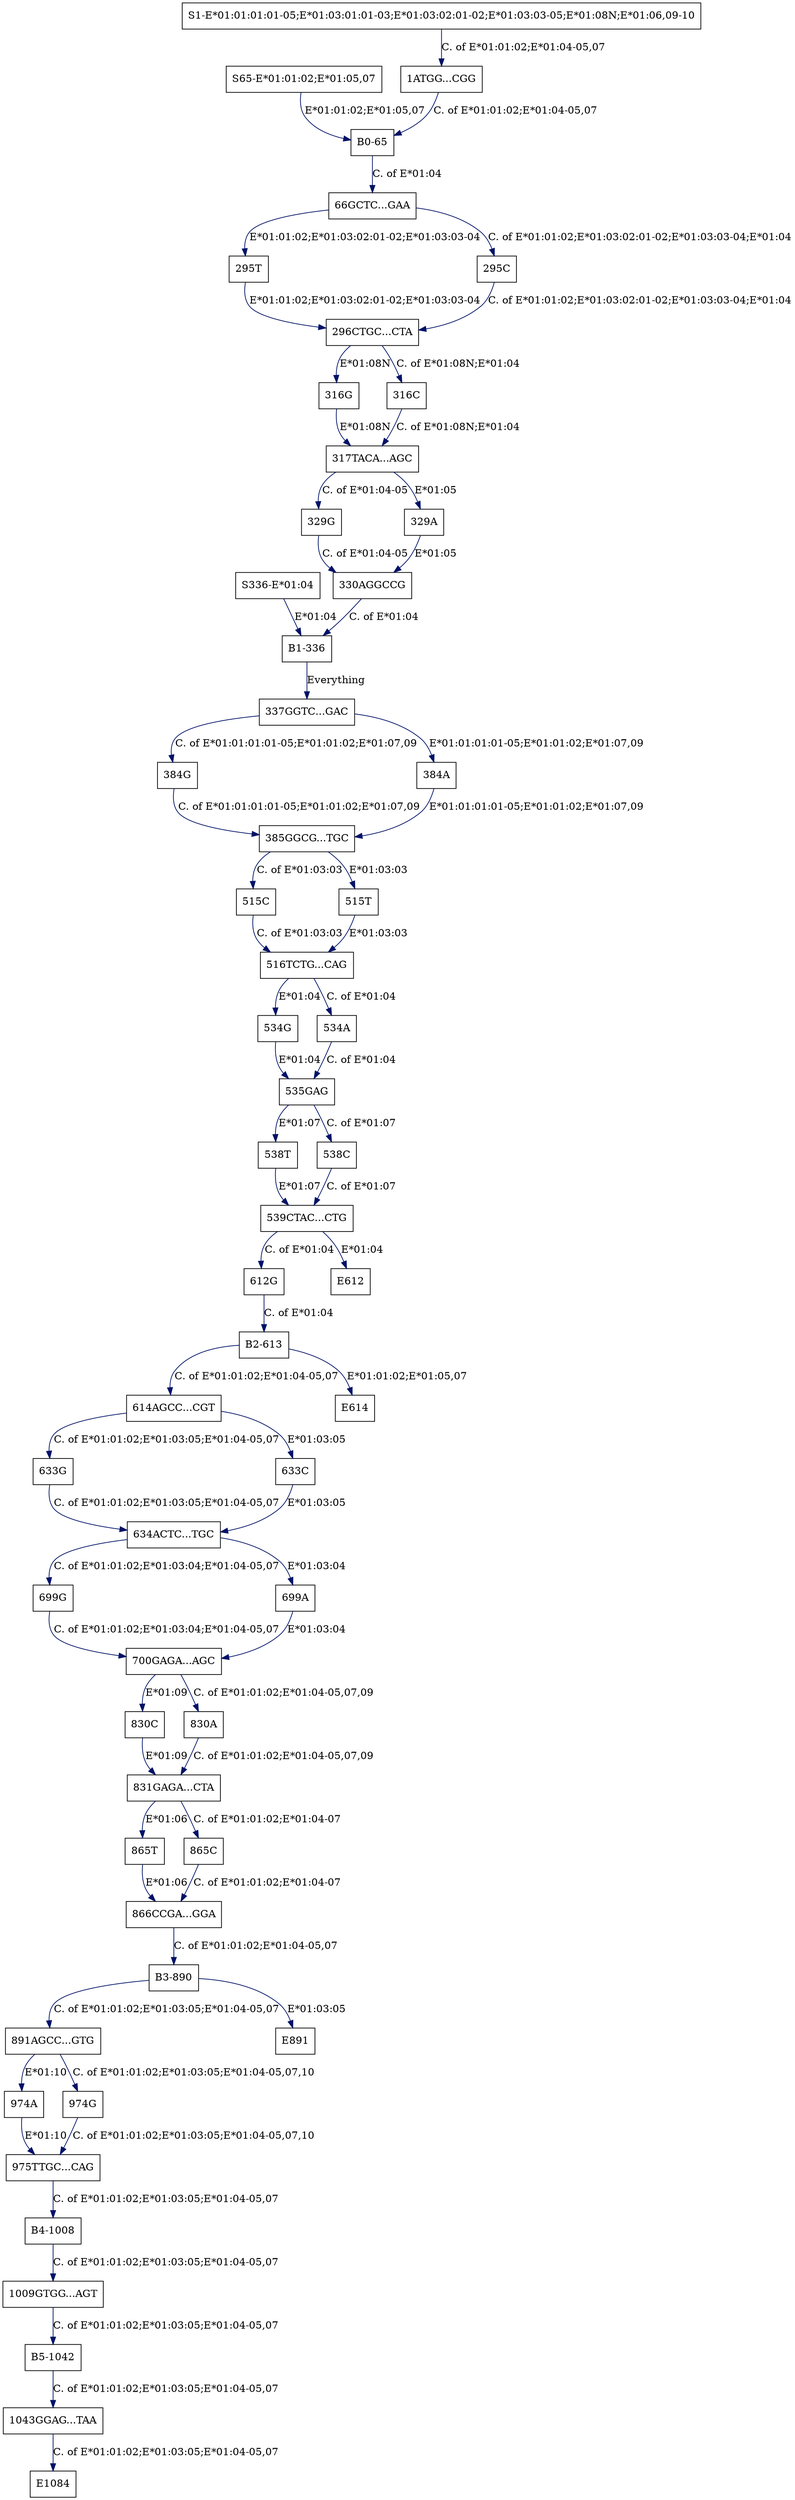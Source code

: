 digraph G {
  "295T" [shape=box, ];
  "515C" [shape=box, ];
  "614AGCC...CGT" [shape=box, ];
  "B5-1042" [shape=box, ];
  "534G" [shape=box, ];
  "1043GGAG...TAA" [shape=box, ];
  "699G" [shape=box, ];
  "891AGCC...GTG" [shape=box, ];
  "S1-E*01:01:01:01-05;E*01:03:01:01-03;E*01:03:02:01-02;E*01:03:03-05;E*01:08N;E*01:06,09-10" [
  shape=box, ];
  "539CTAC...CTG" [shape=box, ];
  "B3-890" [shape=box, ];
  "385GGCG...TGC" [shape=box, ];
  "535GAG" [shape=box, ];
  "975TTGC...CAG" [shape=box, ];
  "633G" [shape=box, ];
  "1009GTGG...AGT" [shape=box, ];
  "E614" [shape=box, ];
  "337GGTC...GAC" [shape=box, ];
  "S65-E*01:01:02;E*01:05,07" [shape=box, ];
  "B2-613" [shape=box, ];
  "B1-336" [shape=box, ];
  "534A" [shape=box, ];
  "831GAGA...CTA" [shape=box, ];
  "516TCTG...CAG" [shape=box, ];
  "865T" [shape=box, ];
  "612G" [shape=box, ];
  "316G" [shape=box, ];
  "E612" [shape=box, ];
  "330AGGCCG" [shape=box, ];
  "296CTGC...CTA" [shape=box, ];
  "699A" [shape=box, ];
  "634ACTC...TGC" [shape=box, ];
  "E1084" [shape=box, ];
  "329G" [shape=box, ];
  "538T" [shape=box, ];
  "515T" [shape=box, ];
  "B0-65" [shape=box, ];
  "830C" [shape=box, ];
  "974A" [shape=box, ];
  "974G" [shape=box, ];
  "295C" [shape=box, ];
  "1ATGG...CGG" [shape=box, ];
  "S336-E*01:04" [shape=box, ];
  "E891" [shape=box, ];
  "538C" [shape=box, ];
  "B4-1008" [shape=box, ];
  "866CCGA...GGA" [shape=box, ];
  "384G" [shape=box, ];
  "633C" [shape=box, ];
  "384A" [shape=box, ];
  "830A" [shape=box, ];
  "329A" [shape=box, ];
  "317TACA...AGC" [shape=box, ];
  "66GCTC...GAA" [shape=box, ];
  "316C" [shape=box, ];
  "865C" [shape=box, ];
  "700GAGA...AGC" [shape=box, ];
  
  
  edge [color="#001267", ];
  "295T" -> "296CTGC...CTA" [label="E*01:01:02;E*01:03:02:01-02;E*01:03:03-04",
                             ];
  "515C" -> "516TCTG...CAG" [label="C. of E*01:03:03", ];
  "614AGCC...CGT" -> "633C" [label="E*01:03:05", ];
  "614AGCC...CGT" -> "633G" [label="C. of E*01:01:02;E*01:03:05;E*01:04-05,07",
                             ];
  "B5-1042" -> "1043GGAG...TAA" [label="C. of E*01:01:02;E*01:03:05;E*01:04-05,07",
                                 ];
  "534G" -> "535GAG" [label="E*01:04", ];
  "1043GGAG...TAA" -> "E1084" [label="C. of E*01:01:02;E*01:03:05;E*01:04-05,07",
                               ];
  "699G" -> "700GAGA...AGC" [label="C. of E*01:01:02;E*01:03:04;E*01:04-05,07",
                             ];
  "891AGCC...GTG" -> "974A" [label="E*01:10", ];
  "891AGCC...GTG" -> "974G" [label="C. of E*01:01:02;E*01:03:05;E*01:04-05,07,10",
                             ];
  "S1-E*01:01:01:01-05;E*01:03:01:01-03;E*01:03:02:01-02;E*01:03:03-05;E*01:08N;E*01:06,09-10" -> "1ATGG...CGG" [
  label="C. of E*01:01:02;E*01:04-05,07", ];
  "539CTAC...CTG" -> "E612" [label="E*01:04", ];
  "539CTAC...CTG" -> "612G" [label="C. of E*01:04", ];
  "B3-890" -> "E891" [label="E*01:03:05", ];
  "B3-890" -> "891AGCC...GTG" [label="C. of E*01:01:02;E*01:03:05;E*01:04-05,07",
                               ];
  "385GGCG...TGC" -> "515C" [label="C. of E*01:03:03", ];
  "385GGCG...TGC" -> "515T" [label="E*01:03:03", ];
  "535GAG" -> "538C" [label="C. of E*01:07", ];
  "535GAG" -> "538T" [label="E*01:07", ];
  "975TTGC...CAG" -> "B4-1008" [label="C. of E*01:01:02;E*01:03:05;E*01:04-05,07",
                                ];
  "633G" -> "634ACTC...TGC" [label="C. of E*01:01:02;E*01:03:05;E*01:04-05,07",
                             ];
  "1009GTGG...AGT" -> "B5-1042" [label="C. of E*01:01:02;E*01:03:05;E*01:04-05,07",
                                 ];
  "337GGTC...GAC" -> "384A" [label="E*01:01:01:01-05;E*01:01:02;E*01:07,09", ];
  "337GGTC...GAC" -> "384G" [label="C. of E*01:01:01:01-05;E*01:01:02;E*01:07,09",
                             ];
  "S65-E*01:01:02;E*01:05,07" -> "B0-65" [label="E*01:01:02;E*01:05,07", ];
  "B2-613" -> "E614" [label="E*01:01:02;E*01:05,07", ];
  "B2-613" -> "614AGCC...CGT" [label="C. of E*01:01:02;E*01:04-05,07", ];
  "B1-336" -> "337GGTC...GAC" [label="Everything", ];
  "534A" -> "535GAG" [label="C. of E*01:04", ];
  "831GAGA...CTA" -> "865C" [label="C. of E*01:01:02;E*01:04-07", ];
  "831GAGA...CTA" -> "865T" [label="E*01:06", ];
  "516TCTG...CAG" -> "534A" [label="C. of E*01:04", ];
  "516TCTG...CAG" -> "534G" [label="E*01:04", ];
  "865T" -> "866CCGA...GGA" [label="E*01:06", ];
  "612G" -> "B2-613" [label="C. of E*01:04", ];
  "316G" -> "317TACA...AGC" [label="E*01:08N", ];
  "330AGGCCG" -> "B1-336" [label="C. of E*01:04", ];
  "296CTGC...CTA" -> "316C" [label="C. of E*01:08N;E*01:04", ];
  "296CTGC...CTA" -> "316G" [label="E*01:08N", ];
  "699A" -> "700GAGA...AGC" [label="E*01:03:04", ];
  "634ACTC...TGC" -> "699A" [label="E*01:03:04", ];
  "634ACTC...TGC" -> "699G" [label="C. of E*01:01:02;E*01:03:04;E*01:04-05,07",
                             ];
  "329G" -> "330AGGCCG" [label="C. of E*01:04-05", ];
  "538T" -> "539CTAC...CTG" [label="E*01:07", ];
  "515T" -> "516TCTG...CAG" [label="E*01:03:03", ];
  "B0-65" -> "66GCTC...GAA" [label="C. of E*01:04", ];
  "830C" -> "831GAGA...CTA" [label="E*01:09", ];
  "974A" -> "975TTGC...CAG" [label="E*01:10", ];
  "974G" -> "975TTGC...CAG" [label="C. of E*01:01:02;E*01:03:05;E*01:04-05,07,10",
                             ];
  "295C" -> "296CTGC...CTA" [label="C. of E*01:01:02;E*01:03:02:01-02;E*01:03:03-04;E*01:04",
                             ];
  "1ATGG...CGG" -> "B0-65" [label="C. of E*01:01:02;E*01:04-05,07", ];
  "S336-E*01:04" -> "B1-336" [label="E*01:04", ];
  "538C" -> "539CTAC...CTG" [label="C. of E*01:07", ];
  "B4-1008" -> "1009GTGG...AGT" [label="C. of E*01:01:02;E*01:03:05;E*01:04-05,07",
                                 ];
  "866CCGA...GGA" -> "B3-890" [label="C. of E*01:01:02;E*01:04-05,07", ];
  "384G" -> "385GGCG...TGC" [label="C. of E*01:01:01:01-05;E*01:01:02;E*01:07,09",
                             ];
  "633C" -> "634ACTC...TGC" [label="E*01:03:05", ];
  "384A" -> "385GGCG...TGC" [label="E*01:01:01:01-05;E*01:01:02;E*01:07,09", ];
  "830A" -> "831GAGA...CTA" [label="C. of E*01:01:02;E*01:04-05,07,09", ];
  "329A" -> "330AGGCCG" [label="E*01:05", ];
  "317TACA...AGC" -> "329A" [label="E*01:05", ];
  "317TACA...AGC" -> "329G" [label="C. of E*01:04-05", ];
  "66GCTC...GAA" -> "295C" [label="C. of E*01:01:02;E*01:03:02:01-02;E*01:03:03-04;E*01:04",
                            ];
  "66GCTC...GAA" -> "295T" [label="E*01:01:02;E*01:03:02:01-02;E*01:03:03-04",
                            ];
  "316C" -> "317TACA...AGC" [label="C. of E*01:08N;E*01:04", ];
  "865C" -> "866CCGA...GGA" [label="C. of E*01:01:02;E*01:04-07", ];
  "700GAGA...AGC" -> "830A" [label="C. of E*01:01:02;E*01:04-05,07,09", ];
  "700GAGA...AGC" -> "830C" [label="E*01:09", ];
  
  }